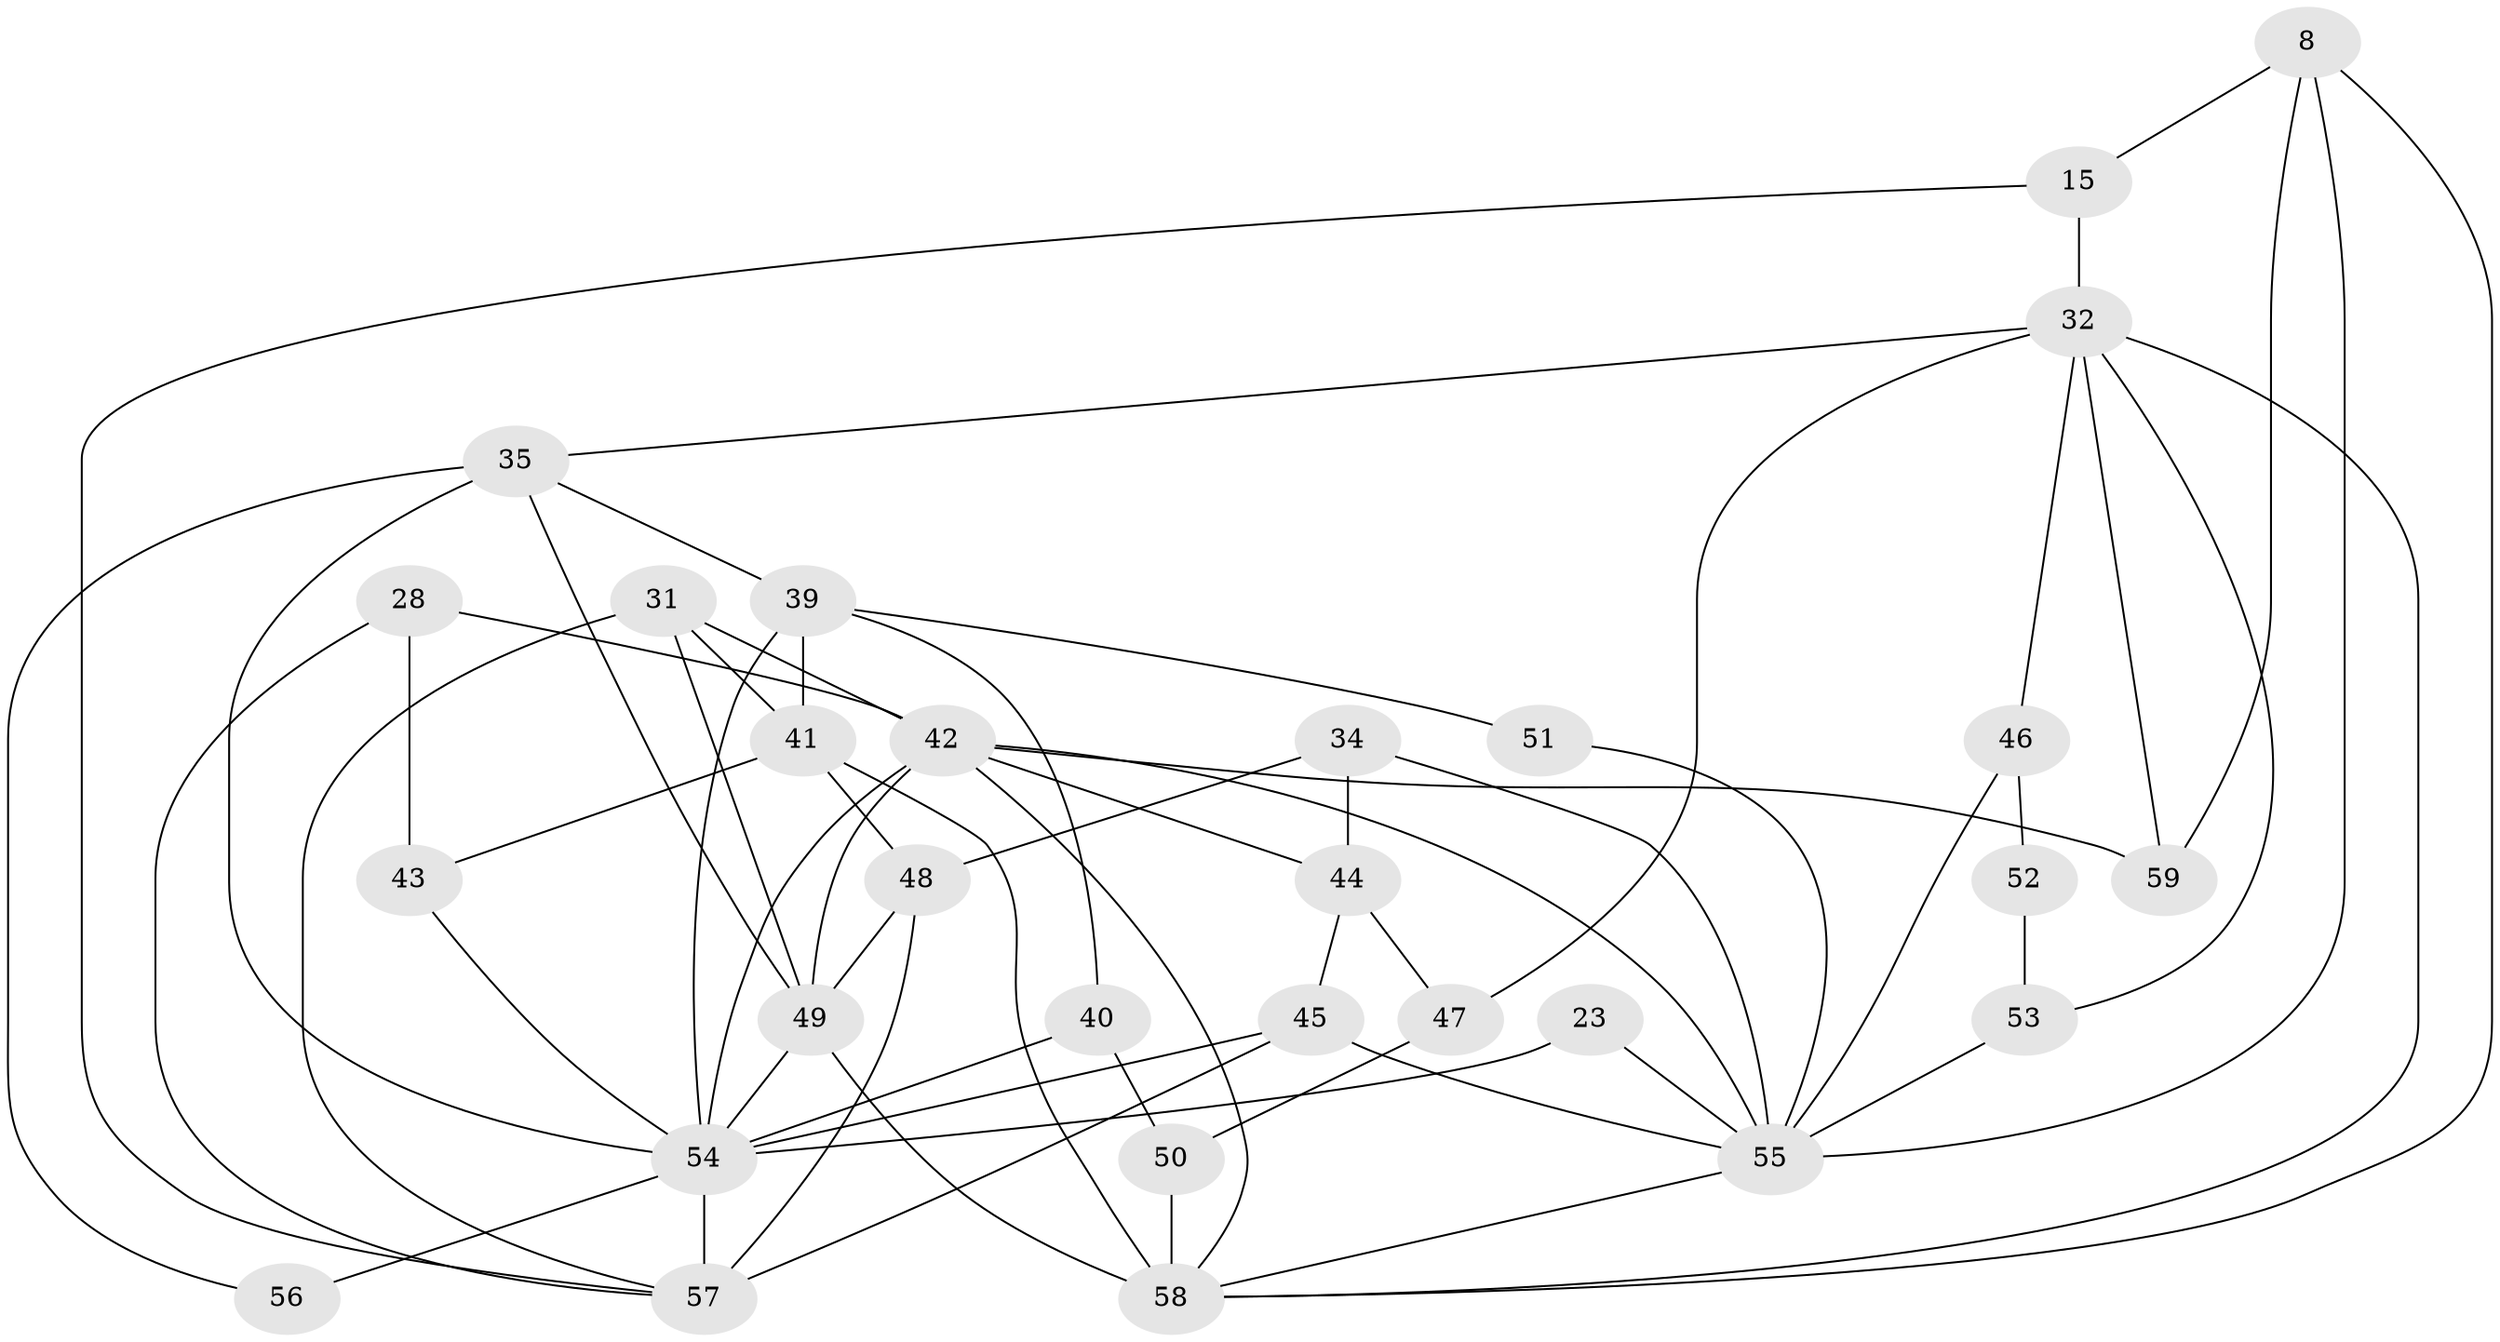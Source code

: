 // original degree distribution, {3: 0.3220338983050847, 4: 0.288135593220339, 5: 0.1694915254237288, 6: 0.0847457627118644, 2: 0.0847457627118644, 7: 0.05084745762711865}
// Generated by graph-tools (version 1.1) at 2025/48/03/09/25 04:48:58]
// undirected, 29 vertices, 63 edges
graph export_dot {
graph [start="1"]
  node [color=gray90,style=filled];
  8;
  15 [super="+7"];
  23 [super="+10"];
  28;
  31;
  32 [super="+27"];
  34;
  35 [super="+13"];
  39 [super="+38+21"];
  40;
  41 [super="+16"];
  42 [super="+29+33"];
  43;
  44;
  45;
  46;
  47 [super="+17"];
  48;
  49 [super="+5+25"];
  50;
  51;
  52;
  53;
  54 [super="+4+36+26"];
  55 [super="+11+37"];
  56;
  57 [super="+14"];
  58 [super="+3+24"];
  59;
  8 -- 15 [weight=2];
  8 -- 59;
  8 -- 58;
  8 -- 55 [weight=2];
  15 -- 57 [weight=2];
  15 -- 32;
  23 -- 55 [weight=3];
  23 -- 54 [weight=3];
  28 -- 57;
  28 -- 42;
  28 -- 43;
  31 -- 57;
  31 -- 41;
  31 -- 49 [weight=2];
  31 -- 42;
  32 -- 47;
  32 -- 59;
  32 -- 35;
  32 -- 53;
  32 -- 58;
  32 -- 46;
  34 -- 44;
  34 -- 48;
  34 -- 55;
  35 -- 56;
  35 -- 39 [weight=2];
  35 -- 49 [weight=2];
  35 -- 54;
  39 -- 51 [weight=2];
  39 -- 41 [weight=2];
  39 -- 54 [weight=3];
  39 -- 40;
  40 -- 50;
  40 -- 54;
  41 -- 43 [weight=2];
  41 -- 48;
  41 -- 58 [weight=3];
  42 -- 59 [weight=2];
  42 -- 44;
  42 -- 54 [weight=3];
  42 -- 58;
  42 -- 49;
  42 -- 55;
  43 -- 54;
  44 -- 45;
  44 -- 47;
  45 -- 57 [weight=2];
  45 -- 54;
  45 -- 55;
  46 -- 52;
  46 -- 55;
  47 -- 50;
  48 -- 49 [weight=2];
  48 -- 57;
  49 -- 58;
  49 -- 54;
  50 -- 58;
  51 -- 55 [weight=2];
  52 -- 53;
  53 -- 55;
  54 -- 56;
  54 -- 57 [weight=2];
  55 -- 58;
}
